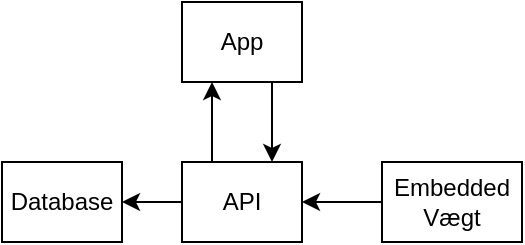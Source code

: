 <mxfile version="20.5.3" type="device"><diagram id="9mLVn9qjYzeWqTz_rBsG" name="Page-1"><mxGraphModel dx="981" dy="520" grid="1" gridSize="10" guides="1" tooltips="1" connect="1" arrows="1" fold="1" page="1" pageScale="1" pageWidth="827" pageHeight="1169" math="0" shadow="0"><root><mxCell id="0"/><mxCell id="1" parent="0"/><mxCell id="GIhCTOtwTUXrSVi3dkmI-10" style="edgeStyle=orthogonalEdgeStyle;rounded=0;orthogonalLoop=1;jettySize=auto;html=1;exitX=0.75;exitY=1;exitDx=0;exitDy=0;entryX=0.75;entryY=0;entryDx=0;entryDy=0;" edge="1" parent="1" source="GIhCTOtwTUXrSVi3dkmI-1" target="GIhCTOtwTUXrSVi3dkmI-3"><mxGeometry relative="1" as="geometry"/></mxCell><mxCell id="GIhCTOtwTUXrSVi3dkmI-1" value="App" style="whiteSpace=wrap;html=1;" vertex="1" parent="1"><mxGeometry x="300" y="280" width="60" height="40" as="geometry"/></mxCell><mxCell id="GIhCTOtwTUXrSVi3dkmI-6" value="" style="edgeStyle=orthogonalEdgeStyle;rounded=0;orthogonalLoop=1;jettySize=auto;html=1;" edge="1" parent="1" source="GIhCTOtwTUXrSVi3dkmI-2" target="GIhCTOtwTUXrSVi3dkmI-3"><mxGeometry relative="1" as="geometry"/></mxCell><mxCell id="GIhCTOtwTUXrSVi3dkmI-2" value="Embedded Vægt" style="whiteSpace=wrap;html=1;" vertex="1" parent="1"><mxGeometry x="400" y="360" width="70" height="40" as="geometry"/></mxCell><mxCell id="GIhCTOtwTUXrSVi3dkmI-8" value="" style="edgeStyle=orthogonalEdgeStyle;rounded=0;orthogonalLoop=1;jettySize=auto;html=1;" edge="1" parent="1" source="GIhCTOtwTUXrSVi3dkmI-3" target="GIhCTOtwTUXrSVi3dkmI-4"><mxGeometry relative="1" as="geometry"/></mxCell><mxCell id="GIhCTOtwTUXrSVi3dkmI-9" style="edgeStyle=orthogonalEdgeStyle;rounded=0;orthogonalLoop=1;jettySize=auto;html=1;exitX=0.25;exitY=0;exitDx=0;exitDy=0;entryX=0.25;entryY=1;entryDx=0;entryDy=0;" edge="1" parent="1" source="GIhCTOtwTUXrSVi3dkmI-3" target="GIhCTOtwTUXrSVi3dkmI-1"><mxGeometry relative="1" as="geometry"/></mxCell><mxCell id="GIhCTOtwTUXrSVi3dkmI-3" value="API" style="whiteSpace=wrap;html=1;" vertex="1" parent="1"><mxGeometry x="300" y="360" width="60" height="40" as="geometry"/></mxCell><mxCell id="GIhCTOtwTUXrSVi3dkmI-4" value="Database" style="whiteSpace=wrap;html=1;" vertex="1" parent="1"><mxGeometry x="210" y="360" width="60" height="40" as="geometry"/></mxCell></root></mxGraphModel></diagram></mxfile>